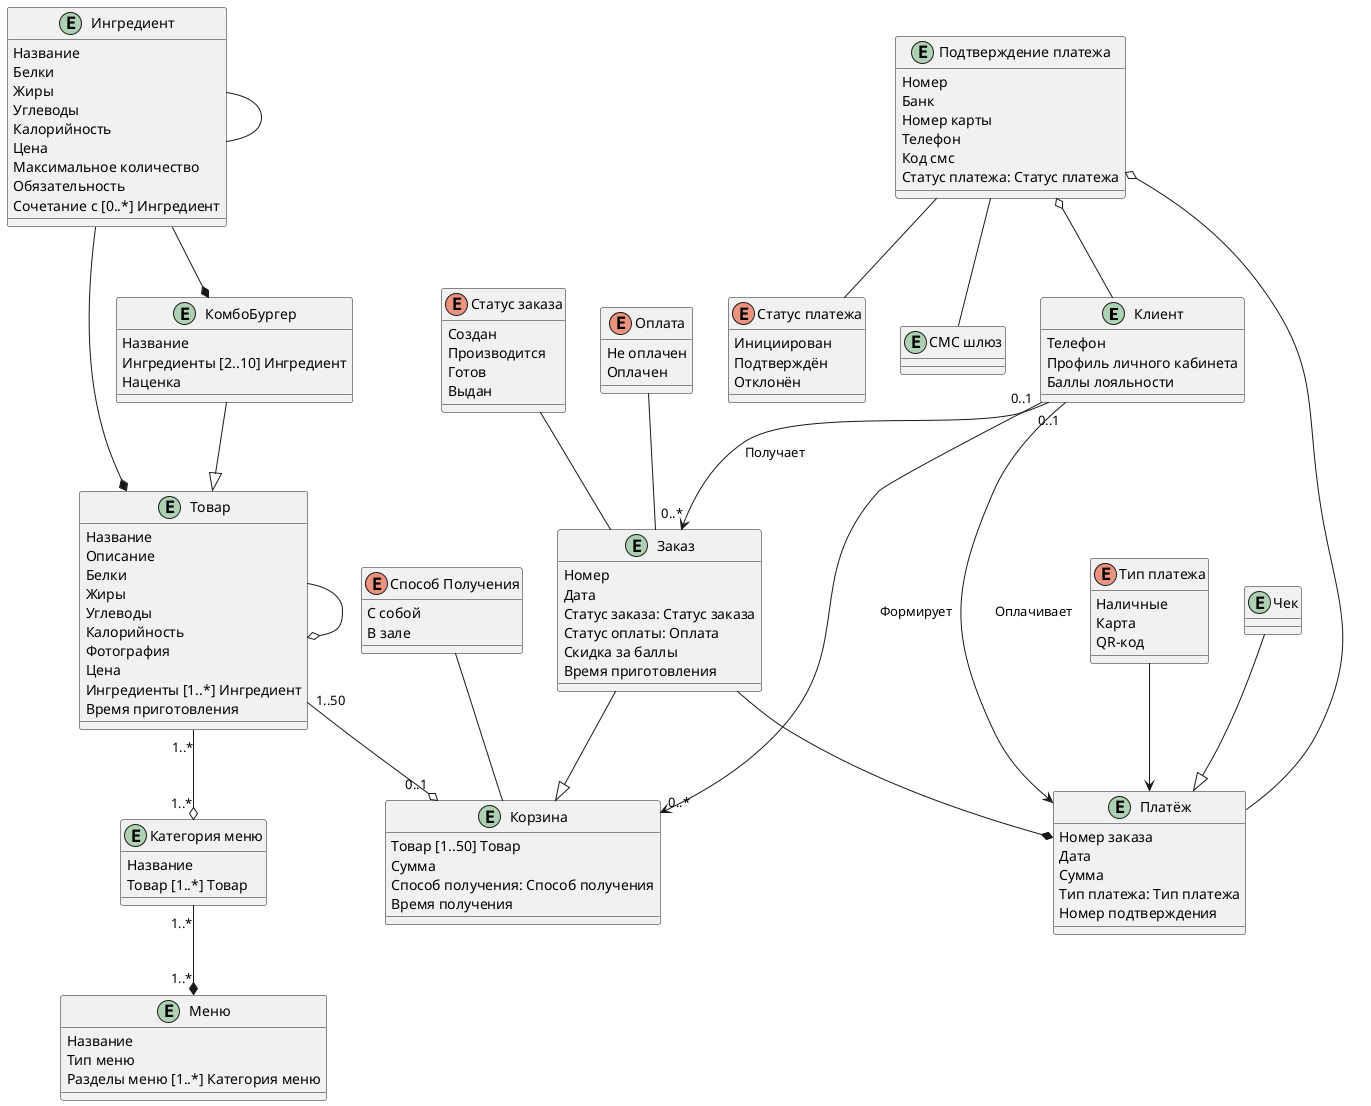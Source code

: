 @startuml


Entity Client as "Клиент" {
Телефон
Профиль личного кабинета
Баллы лояльности
}

Entity Product as "Товар" {
Название
Описание
Белки
Жиры
Углеводы
Калорийность
Фотография
Цена
Ингредиенты [1..*] Ингредиент
Время приготовления
}

Entity Menu as "Меню" {
Название
Тип меню 
Разделы меню [1..*] Категория меню
}

Entity MenuSection as "Категория меню" {
Название
Товар [1..*] Товар
}

Entity Basket as "Корзина" {
Товар [1..50] Товар
Сумма
Способ получения: Способ получения
Время получения
}

Entity Order as "Заказ" {
Номер
Дата
Статус заказа: Статус заказа
Статус оплаты: Оплата
Скидка за баллы
Время приготовления
}

Enum OrderStatus as "Статус заказа" {
Создан
Производится
Готов
Выдан
}

Enum Obtaining as "Способ Получения" {
С собой
В зале
}

Enum PaymentStatus as "Оплата" {
Не оплачен
Оплачен
}

Enum PaymentType as "Тип платежа" {
Наличные
Карта
QR-код
}

Enum PaymentState as "Статус платежа" {
Инициирован
Подтверждён
Отклонён
}

Entity ComboBurger as "КомбоБургер" {
Название
Ингредиенты [2..10] Ингредиент
Наценка
}

Entity Ingredient as "Ингредиент" {
Название
Белки
Жиры
Углеводы
Калорийность
Цена
Максимальное количество
Обязательность
Сочетание с [0..*] Ингредиент
}

Entity Payment as "Платёж" {
Номер заказа
Дата
Сумма
Тип платежа: Тип платежа
Номер подтверждения
}

Entity Receipt as "Чек" {
}

Entity SmsGateway as "СМС шлюз" {
}

Entity PermitionPayment as "Подтверждение платежа" {
Номер
Банк
Номер карты
Телефон
Код смс
Статус платежа: Статус платежа
}


Ingredient --* Product
Ingredient --* ComboBurger
Ingredient -- Ingredient
Product "1..50" --o "0..1" Basket
Product --o Product
Order --|> Basket
Order --* Payment
OrderStatus -- Order
Obtaining -- Basket
PaymentStatus -- Order
MenuSection "1..*" --* "1..*" Menu
Product "1..*" --o "1..*" MenuSection
ComboBurger --|> Product
Client "0..1" --> "0..*" Basket : Формирует
Client "0..1" --> "0..*" Order : Получает
Client --> Payment : Оплачивает
PaymentType --> Payment
Receipt --|> Payment
PermitionPayment -- PaymentState
PermitionPayment -- SmsGateway
PermitionPayment o-- Payment
PermitionPayment o-- Client

@enduml